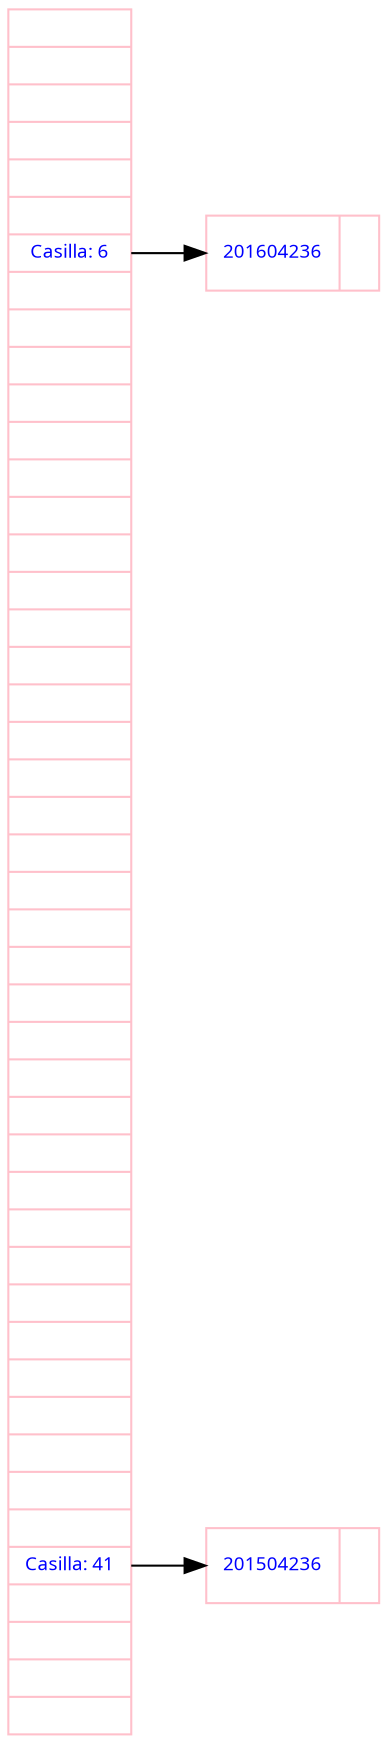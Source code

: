 digraph G{
 node[shape=record fontsize=9 fontcolor=blue color= pink fontname = Verdana];
 rankdir=LR;
nodeR[label="<p0>|<p1>|<p2>|<p3>|<p4>|<p5>|<p6>Casilla: 6|<p7>|<p8>|<p9>|<p10>|<p11>|<p12>|<p13>|<p14>|<p15>|<p16>|<p17>|<p18>|<p19>|<p20>|<p21>|<p22>|<p23>|<p24>|<p25>|<p26>|<p27>|<p28>|<p29>|<p30>|<p31>|<p32>|<p33>|<p34>|<p35>|<p36>|<p37>|<p38>|<p39>|<p40>|<p41>Casilla: 41|<p42>|<p43>|<p44>|"];
node6[label="{<p0>201604236|}"];
nodeR:p6->node6;
node41[label="{<p0>201504236|}"];
nodeR:p41->node41;

}